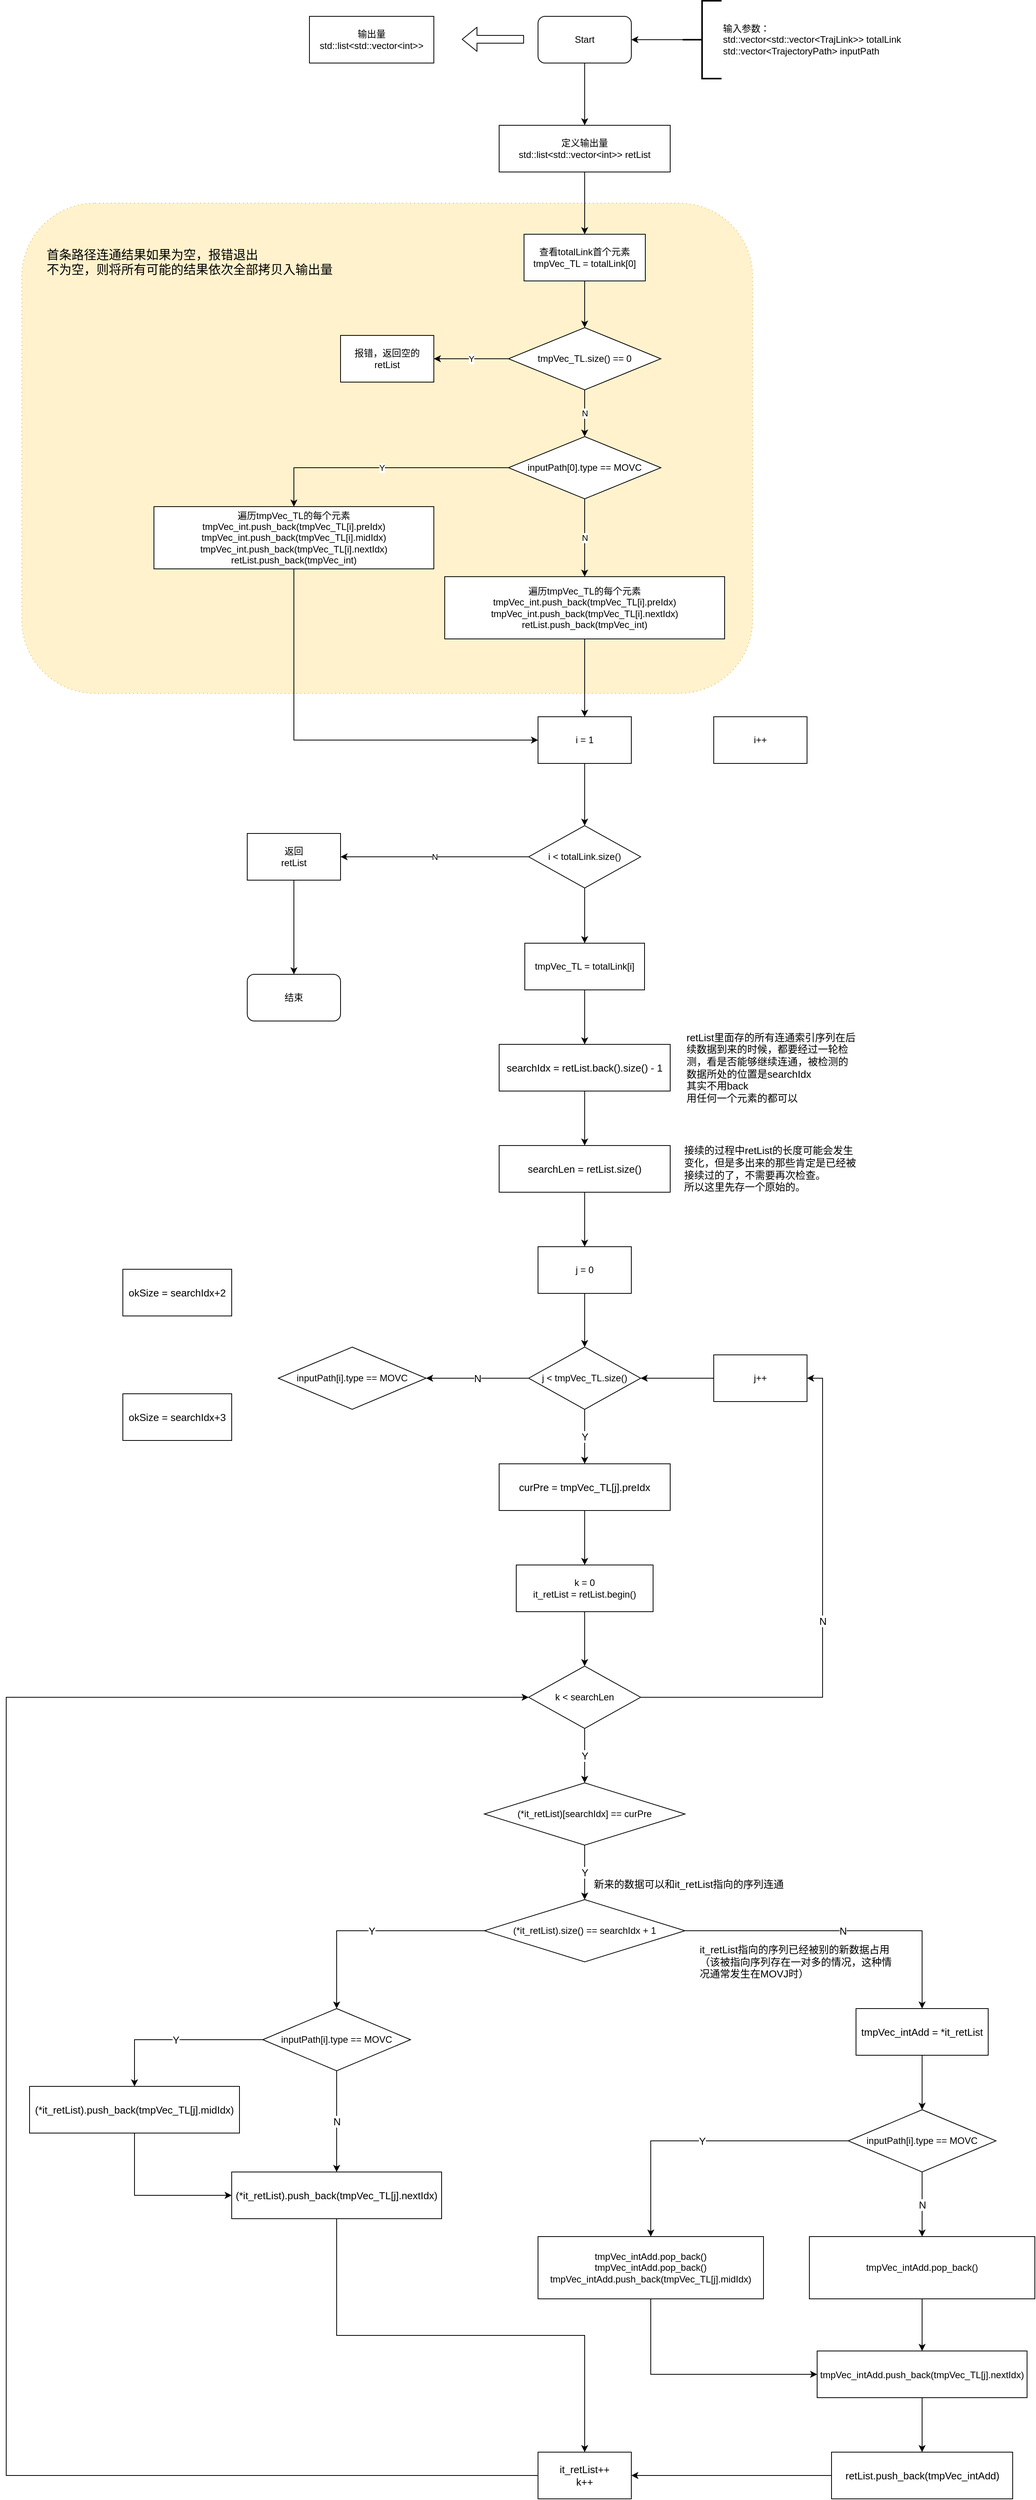 <mxfile version="14.5.4" type="github">
  <diagram id="--lvGRvB5rHvZxM7AZkz" name="Page-1">
    <mxGraphModel dx="2841" dy="924" grid="1" gridSize="10" guides="1" tooltips="1" connect="1" arrows="1" fold="1" page="1" pageScale="1" pageWidth="827" pageHeight="1169" math="0" shadow="0">
      <root>
        <mxCell id="0" />
        <mxCell id="1" parent="0" />
        <mxCell id="ACUmvZVGLuBH17mfcipd-38" value="&lt;font style=&quot;font-size: 16px&quot;&gt;首条路径连通结果如果为空，报错退出&lt;br&gt;不为空，则将所有可能的结果依次全部拷贝入输出量&lt;/font&gt;" style="shape=ext;rounded=1;html=1;whiteSpace=wrap;dashed=1;dashPattern=1 4;align=left;verticalAlign=top;horizontal=1;labelPosition=center;verticalLabelPosition=middle;fontSize=13;spacingLeft=30;spacingTop=50;fillColor=#fff2cc;strokeColor=#d6b656;" vertex="1" parent="1">
          <mxGeometry x="-310" y="270" width="940" height="630" as="geometry" />
        </mxCell>
        <mxCell id="ACUmvZVGLuBH17mfcipd-5" value="" style="edgeStyle=orthogonalEdgeStyle;rounded=0;orthogonalLoop=1;jettySize=auto;html=1;entryX=0.5;entryY=0;entryDx=0;entryDy=0;" edge="1" parent="1" source="ACUmvZVGLuBH17mfcipd-1" target="ACUmvZVGLuBH17mfcipd-14">
          <mxGeometry relative="1" as="geometry">
            <mxPoint x="414" y="170" as="targetPoint" />
          </mxGeometry>
        </mxCell>
        <mxCell id="ACUmvZVGLuBH17mfcipd-1" value="Start" style="rounded=1;whiteSpace=wrap;html=1;" vertex="1" parent="1">
          <mxGeometry x="354" y="30" width="120" height="60" as="geometry" />
        </mxCell>
        <mxCell id="ACUmvZVGLuBH17mfcipd-3" style="edgeStyle=orthogonalEdgeStyle;rounded=0;orthogonalLoop=1;jettySize=auto;html=1;exitX=0;exitY=0.5;exitDx=0;exitDy=0;exitPerimeter=0;entryX=1;entryY=0.5;entryDx=0;entryDy=0;" edge="1" parent="1" source="ACUmvZVGLuBH17mfcipd-2" target="ACUmvZVGLuBH17mfcipd-1">
          <mxGeometry relative="1" as="geometry" />
        </mxCell>
        <mxCell id="ACUmvZVGLuBH17mfcipd-2" value="输入参数：&lt;br&gt;std::vector&amp;lt;std::vector&amp;lt;TrajLink&amp;gt;&amp;gt; totalLink&lt;br&gt;std::vector&amp;lt;TrajectoryPath&amp;gt; inputPath" style="strokeWidth=2;html=1;shape=mxgraph.flowchart.annotation_2;align=left;labelPosition=right;pointerEvents=1;" vertex="1" parent="1">
          <mxGeometry x="540" y="10" width="50" height="100" as="geometry" />
        </mxCell>
        <mxCell id="ACUmvZVGLuBH17mfcipd-8" style="edgeStyle=orthogonalEdgeStyle;rounded=0;orthogonalLoop=1;jettySize=auto;html=1;exitX=0.5;exitY=1;exitDx=0;exitDy=0;entryX=0.5;entryY=0;entryDx=0;entryDy=0;" edge="1" parent="1" source="ACUmvZVGLuBH17mfcipd-6" target="ACUmvZVGLuBH17mfcipd-7">
          <mxGeometry relative="1" as="geometry" />
        </mxCell>
        <mxCell id="ACUmvZVGLuBH17mfcipd-6" value="查看totalLink首个元素&lt;br&gt;tmpVec_TL = totalLink[0]" style="rounded=0;whiteSpace=wrap;html=1;" vertex="1" parent="1">
          <mxGeometry x="336" y="310" width="156" height="60" as="geometry" />
        </mxCell>
        <mxCell id="ACUmvZVGLuBH17mfcipd-16" value="Y" style="edgeStyle=orthogonalEdgeStyle;rounded=0;orthogonalLoop=1;jettySize=auto;html=1;exitX=0;exitY=0.5;exitDx=0;exitDy=0;entryX=1;entryY=0.5;entryDx=0;entryDy=0;" edge="1" parent="1" source="ACUmvZVGLuBH17mfcipd-7" target="ACUmvZVGLuBH17mfcipd-9">
          <mxGeometry relative="1" as="geometry" />
        </mxCell>
        <mxCell id="ACUmvZVGLuBH17mfcipd-18" value="N" style="edgeStyle=orthogonalEdgeStyle;rounded=0;orthogonalLoop=1;jettySize=auto;html=1;entryX=0.5;entryY=0;entryDx=0;entryDy=0;" edge="1" parent="1" source="ACUmvZVGLuBH17mfcipd-7" target="ACUmvZVGLuBH17mfcipd-19">
          <mxGeometry relative="1" as="geometry">
            <mxPoint x="414" y="570" as="targetPoint" />
          </mxGeometry>
        </mxCell>
        <mxCell id="ACUmvZVGLuBH17mfcipd-7" value="tmpVec_TL.size() == 0" style="rhombus;whiteSpace=wrap;html=1;" vertex="1" parent="1">
          <mxGeometry x="316" y="430" width="196" height="80" as="geometry" />
        </mxCell>
        <mxCell id="ACUmvZVGLuBH17mfcipd-9" value="报错，返回空的 retList" style="rounded=0;whiteSpace=wrap;html=1;" vertex="1" parent="1">
          <mxGeometry x="100" y="440" width="120" height="60" as="geometry" />
        </mxCell>
        <mxCell id="ACUmvZVGLuBH17mfcipd-12" value="" style="shape=flexArrow;endArrow=classic;html=1;" edge="1" parent="1">
          <mxGeometry width="50" height="50" relative="1" as="geometry">
            <mxPoint x="336" y="59.5" as="sourcePoint" />
            <mxPoint x="256" y="59.5" as="targetPoint" />
          </mxGeometry>
        </mxCell>
        <mxCell id="ACUmvZVGLuBH17mfcipd-13" value="输出量&lt;br&gt;std::list&amp;lt;std::vector&amp;lt;int&amp;gt;&amp;gt;" style="rounded=0;whiteSpace=wrap;html=1;" vertex="1" parent="1">
          <mxGeometry x="60" y="30" width="160" height="60" as="geometry" />
        </mxCell>
        <mxCell id="ACUmvZVGLuBH17mfcipd-15" style="edgeStyle=orthogonalEdgeStyle;rounded=0;orthogonalLoop=1;jettySize=auto;html=1;exitX=0.5;exitY=1;exitDx=0;exitDy=0;entryX=0.5;entryY=0;entryDx=0;entryDy=0;" edge="1" parent="1" source="ACUmvZVGLuBH17mfcipd-14" target="ACUmvZVGLuBH17mfcipd-6">
          <mxGeometry relative="1" as="geometry" />
        </mxCell>
        <mxCell id="ACUmvZVGLuBH17mfcipd-14" value="定义输出量&lt;br&gt;std::list&amp;lt;std::vector&amp;lt;int&amp;gt;&amp;gt; retList" style="rounded=0;whiteSpace=wrap;html=1;" vertex="1" parent="1">
          <mxGeometry x="304" y="170" width="220" height="60" as="geometry" />
        </mxCell>
        <mxCell id="ACUmvZVGLuBH17mfcipd-21" value="Y" style="edgeStyle=orthogonalEdgeStyle;rounded=0;orthogonalLoop=1;jettySize=auto;html=1;exitX=0;exitY=0.5;exitDx=0;exitDy=0;entryX=0.5;entryY=0;entryDx=0;entryDy=0;" edge="1" parent="1" source="ACUmvZVGLuBH17mfcipd-19" target="ACUmvZVGLuBH17mfcipd-20">
          <mxGeometry relative="1" as="geometry" />
        </mxCell>
        <mxCell id="ACUmvZVGLuBH17mfcipd-23" value="N" style="edgeStyle=orthogonalEdgeStyle;rounded=0;orthogonalLoop=1;jettySize=auto;html=1;exitX=0.5;exitY=1;exitDx=0;exitDy=0;entryX=0.5;entryY=0;entryDx=0;entryDy=0;" edge="1" parent="1" source="ACUmvZVGLuBH17mfcipd-19" target="ACUmvZVGLuBH17mfcipd-22">
          <mxGeometry relative="1" as="geometry" />
        </mxCell>
        <mxCell id="ACUmvZVGLuBH17mfcipd-19" value="inputPath[0].type == MOVC" style="rhombus;whiteSpace=wrap;html=1;" vertex="1" parent="1">
          <mxGeometry x="316" y="570" width="196" height="80" as="geometry" />
        </mxCell>
        <mxCell id="ACUmvZVGLuBH17mfcipd-26" style="edgeStyle=orthogonalEdgeStyle;rounded=0;orthogonalLoop=1;jettySize=auto;html=1;exitX=0.5;exitY=1;exitDx=0;exitDy=0;entryX=0;entryY=0.5;entryDx=0;entryDy=0;" edge="1" parent="1" source="ACUmvZVGLuBH17mfcipd-20" target="ACUmvZVGLuBH17mfcipd-24">
          <mxGeometry relative="1" as="geometry" />
        </mxCell>
        <mxCell id="ACUmvZVGLuBH17mfcipd-20" value="遍历tmpVec_TL的每个元素&lt;br&gt;tmpVec_int.push_back(tmpVec_TL[i].preIdx)&lt;br&gt;tmpVec_int.push_back(tmpVec_TL[i].midIdx)&lt;br&gt;tmpVec_int.push_back(tmpVec_TL[i].nextIdx)&lt;br&gt;retList.push_back(tmpVec_int)" style="rounded=0;whiteSpace=wrap;html=1;" vertex="1" parent="1">
          <mxGeometry x="-140" y="660" width="360" height="80" as="geometry" />
        </mxCell>
        <mxCell id="ACUmvZVGLuBH17mfcipd-25" style="edgeStyle=orthogonalEdgeStyle;rounded=0;orthogonalLoop=1;jettySize=auto;html=1;exitX=0.5;exitY=1;exitDx=0;exitDy=0;entryX=0.5;entryY=0;entryDx=0;entryDy=0;" edge="1" parent="1" source="ACUmvZVGLuBH17mfcipd-22" target="ACUmvZVGLuBH17mfcipd-24">
          <mxGeometry relative="1" as="geometry" />
        </mxCell>
        <mxCell id="ACUmvZVGLuBH17mfcipd-22" value="遍历tmpVec_TL的每个元素&lt;br&gt;tmpVec_int.push_back(tmpVec_TL[i].preIdx)&lt;br&gt;tmpVec_int.push_back(tmpVec_TL[i].nextIdx)&lt;br&gt;retList.push_back(tmpVec_int)" style="rounded=0;whiteSpace=wrap;html=1;" vertex="1" parent="1">
          <mxGeometry x="234" y="750" width="360" height="80" as="geometry" />
        </mxCell>
        <mxCell id="ACUmvZVGLuBH17mfcipd-47" style="edgeStyle=orthogonalEdgeStyle;rounded=0;orthogonalLoop=1;jettySize=auto;html=1;exitX=0.5;exitY=1;exitDx=0;exitDy=0;entryX=0.5;entryY=0;entryDx=0;entryDy=0;fontSize=13;" edge="1" parent="1" source="ACUmvZVGLuBH17mfcipd-24" target="ACUmvZVGLuBH17mfcipd-29">
          <mxGeometry relative="1" as="geometry" />
        </mxCell>
        <mxCell id="ACUmvZVGLuBH17mfcipd-24" value="i = 1" style="rounded=0;whiteSpace=wrap;html=1;" vertex="1" parent="1">
          <mxGeometry x="354" y="930" width="120" height="60" as="geometry" />
        </mxCell>
        <mxCell id="ACUmvZVGLuBH17mfcipd-27" value="i++" style="rounded=0;whiteSpace=wrap;html=1;" vertex="1" parent="1">
          <mxGeometry x="580" y="930" width="120" height="60" as="geometry" />
        </mxCell>
        <mxCell id="ACUmvZVGLuBH17mfcipd-33" value="N" style="edgeStyle=orthogonalEdgeStyle;rounded=0;orthogonalLoop=1;jettySize=auto;html=1;exitX=0;exitY=0.5;exitDx=0;exitDy=0;entryX=1;entryY=0.5;entryDx=0;entryDy=0;" edge="1" parent="1" source="ACUmvZVGLuBH17mfcipd-29" target="ACUmvZVGLuBH17mfcipd-32">
          <mxGeometry relative="1" as="geometry" />
        </mxCell>
        <mxCell id="ACUmvZVGLuBH17mfcipd-36" style="edgeStyle=orthogonalEdgeStyle;rounded=0;orthogonalLoop=1;jettySize=auto;html=1;exitX=0.5;exitY=1;exitDx=0;exitDy=0;entryX=0.5;entryY=0;entryDx=0;entryDy=0;" edge="1" parent="1" source="ACUmvZVGLuBH17mfcipd-29" target="ACUmvZVGLuBH17mfcipd-35">
          <mxGeometry relative="1" as="geometry" />
        </mxCell>
        <mxCell id="ACUmvZVGLuBH17mfcipd-29" value="i &amp;lt; totalLink.size()" style="rhombus;whiteSpace=wrap;html=1;" vertex="1" parent="1">
          <mxGeometry x="342" y="1070" width="144" height="80" as="geometry" />
        </mxCell>
        <mxCell id="ACUmvZVGLuBH17mfcipd-31" value="结束" style="rounded=1;whiteSpace=wrap;html=1;" vertex="1" parent="1">
          <mxGeometry x="-20" y="1261" width="120" height="60" as="geometry" />
        </mxCell>
        <mxCell id="ACUmvZVGLuBH17mfcipd-34" style="edgeStyle=orthogonalEdgeStyle;rounded=0;orthogonalLoop=1;jettySize=auto;html=1;exitX=0.5;exitY=1;exitDx=0;exitDy=0;entryX=0.5;entryY=0;entryDx=0;entryDy=0;" edge="1" parent="1" source="ACUmvZVGLuBH17mfcipd-32" target="ACUmvZVGLuBH17mfcipd-31">
          <mxGeometry relative="1" as="geometry" />
        </mxCell>
        <mxCell id="ACUmvZVGLuBH17mfcipd-32" value="返回&lt;br&gt;retList" style="rounded=0;whiteSpace=wrap;html=1;" vertex="1" parent="1">
          <mxGeometry x="-20" y="1080" width="120" height="60" as="geometry" />
        </mxCell>
        <mxCell id="ACUmvZVGLuBH17mfcipd-43" style="edgeStyle=orthogonalEdgeStyle;rounded=0;orthogonalLoop=1;jettySize=auto;html=1;exitX=0.5;exitY=1;exitDx=0;exitDy=0;entryX=0.5;entryY=0;entryDx=0;entryDy=0;fontSize=13;" edge="1" parent="1" source="ACUmvZVGLuBH17mfcipd-35" target="ACUmvZVGLuBH17mfcipd-39">
          <mxGeometry relative="1" as="geometry" />
        </mxCell>
        <mxCell id="ACUmvZVGLuBH17mfcipd-35" value="tmpVec_TL = totalLink[i]" style="rounded=0;whiteSpace=wrap;html=1;" vertex="1" parent="1">
          <mxGeometry x="337" y="1221" width="154" height="60" as="geometry" />
        </mxCell>
        <mxCell id="ACUmvZVGLuBH17mfcipd-44" style="edgeStyle=orthogonalEdgeStyle;rounded=0;orthogonalLoop=1;jettySize=auto;html=1;exitX=0.5;exitY=1;exitDx=0;exitDy=0;entryX=0.5;entryY=0;entryDx=0;entryDy=0;fontSize=13;" edge="1" parent="1" source="ACUmvZVGLuBH17mfcipd-39" target="ACUmvZVGLuBH17mfcipd-40">
          <mxGeometry relative="1" as="geometry" />
        </mxCell>
        <mxCell id="ACUmvZVGLuBH17mfcipd-39" value="searchIdx = retList.back().size() - 1" style="rounded=0;whiteSpace=wrap;html=1;fontSize=13;align=center;" vertex="1" parent="1">
          <mxGeometry x="304" y="1351" width="220" height="60" as="geometry" />
        </mxCell>
        <mxCell id="ACUmvZVGLuBH17mfcipd-45" style="edgeStyle=orthogonalEdgeStyle;rounded=0;orthogonalLoop=1;jettySize=auto;html=1;exitX=0.5;exitY=1;exitDx=0;exitDy=0;entryX=0.5;entryY=0;entryDx=0;entryDy=0;fontSize=13;" edge="1" parent="1" source="ACUmvZVGLuBH17mfcipd-40" target="ACUmvZVGLuBH17mfcipd-42">
          <mxGeometry relative="1" as="geometry" />
        </mxCell>
        <mxCell id="ACUmvZVGLuBH17mfcipd-40" value="searchLen = retList.size()" style="rounded=0;whiteSpace=wrap;html=1;fontSize=13;align=center;" vertex="1" parent="1">
          <mxGeometry x="304" y="1481" width="220" height="60" as="geometry" />
        </mxCell>
        <mxCell id="ACUmvZVGLuBH17mfcipd-41" value="retList里面存的所有连通索引序列在后续数据到来的时候，都要经过一轮检测，看是否能够继续连通，被检测的数据所处的位置是searchIdx&lt;br&gt;其实不用back&lt;br&gt;用任何一个元素的都可以" style="text;html=1;strokeColor=none;fillColor=none;align=left;verticalAlign=middle;whiteSpace=wrap;rounded=0;fontSize=13;" vertex="1" parent="1">
          <mxGeometry x="543" y="1330.5" width="220" height="101" as="geometry" />
        </mxCell>
        <mxCell id="ACUmvZVGLuBH17mfcipd-49" style="edgeStyle=orthogonalEdgeStyle;rounded=0;orthogonalLoop=1;jettySize=auto;html=1;exitX=0.5;exitY=1;exitDx=0;exitDy=0;entryX=0.5;entryY=0;entryDx=0;entryDy=0;fontSize=13;" edge="1" parent="1" source="ACUmvZVGLuBH17mfcipd-42" target="ACUmvZVGLuBH17mfcipd-48">
          <mxGeometry relative="1" as="geometry" />
        </mxCell>
        <mxCell id="ACUmvZVGLuBH17mfcipd-42" value="j = 0" style="rounded=0;whiteSpace=wrap;html=1;" vertex="1" parent="1">
          <mxGeometry x="354" y="1611" width="120" height="60" as="geometry" />
        </mxCell>
        <mxCell id="ACUmvZVGLuBH17mfcipd-56" style="edgeStyle=orthogonalEdgeStyle;rounded=0;orthogonalLoop=1;jettySize=auto;html=1;exitX=0;exitY=0.5;exitDx=0;exitDy=0;entryX=1;entryY=0.5;entryDx=0;entryDy=0;fontSize=13;" edge="1" parent="1" source="ACUmvZVGLuBH17mfcipd-46" target="ACUmvZVGLuBH17mfcipd-48">
          <mxGeometry relative="1" as="geometry" />
        </mxCell>
        <mxCell id="ACUmvZVGLuBH17mfcipd-46" value="j++" style="rounded=0;whiteSpace=wrap;html=1;" vertex="1" parent="1">
          <mxGeometry x="580" y="1750" width="120" height="60" as="geometry" />
        </mxCell>
        <mxCell id="ACUmvZVGLuBH17mfcipd-51" value="Y" style="edgeStyle=orthogonalEdgeStyle;rounded=0;orthogonalLoop=1;jettySize=auto;html=1;exitX=0.5;exitY=1;exitDx=0;exitDy=0;entryX=0.5;entryY=0;entryDx=0;entryDy=0;fontSize=13;" edge="1" parent="1" source="ACUmvZVGLuBH17mfcipd-48" target="ACUmvZVGLuBH17mfcipd-50">
          <mxGeometry relative="1" as="geometry" />
        </mxCell>
        <mxCell id="ACUmvZVGLuBH17mfcipd-92" value="N" style="edgeStyle=orthogonalEdgeStyle;rounded=0;orthogonalLoop=1;jettySize=auto;html=1;exitX=0;exitY=0.5;exitDx=0;exitDy=0;entryX=1;entryY=0.5;entryDx=0;entryDy=0;fontSize=13;" edge="1" parent="1" source="ACUmvZVGLuBH17mfcipd-48" target="ACUmvZVGLuBH17mfcipd-91">
          <mxGeometry relative="1" as="geometry" />
        </mxCell>
        <mxCell id="ACUmvZVGLuBH17mfcipd-48" value="j &amp;lt; tmpVec_TL.size()" style="rhombus;whiteSpace=wrap;html=1;" vertex="1" parent="1">
          <mxGeometry x="342" y="1740" width="144" height="80" as="geometry" />
        </mxCell>
        <mxCell id="ACUmvZVGLuBH17mfcipd-53" style="edgeStyle=orthogonalEdgeStyle;rounded=0;orthogonalLoop=1;jettySize=auto;html=1;exitX=0.5;exitY=1;exitDx=0;exitDy=0;entryX=0.5;entryY=0;entryDx=0;entryDy=0;fontSize=13;" edge="1" parent="1" source="ACUmvZVGLuBH17mfcipd-50" target="ACUmvZVGLuBH17mfcipd-52">
          <mxGeometry relative="1" as="geometry" />
        </mxCell>
        <mxCell id="ACUmvZVGLuBH17mfcipd-50" value="curPre = tmpVec_TL[j].preIdx" style="rounded=0;whiteSpace=wrap;html=1;fontSize=13;align=center;" vertex="1" parent="1">
          <mxGeometry x="304" y="1890" width="220" height="60" as="geometry" />
        </mxCell>
        <mxCell id="ACUmvZVGLuBH17mfcipd-57" style="edgeStyle=orthogonalEdgeStyle;rounded=0;orthogonalLoop=1;jettySize=auto;html=1;exitX=0.5;exitY=1;exitDx=0;exitDy=0;entryX=0.5;entryY=0;entryDx=0;entryDy=0;fontSize=13;" edge="1" parent="1" source="ACUmvZVGLuBH17mfcipd-52" target="ACUmvZVGLuBH17mfcipd-54">
          <mxGeometry relative="1" as="geometry" />
        </mxCell>
        <mxCell id="ACUmvZVGLuBH17mfcipd-52" value="k = 0&lt;br&gt;it_retList = retList.begin()" style="rounded=0;whiteSpace=wrap;html=1;" vertex="1" parent="1">
          <mxGeometry x="326" y="2020" width="176" height="60" as="geometry" />
        </mxCell>
        <mxCell id="ACUmvZVGLuBH17mfcipd-55" value="N" style="edgeStyle=orthogonalEdgeStyle;rounded=0;orthogonalLoop=1;jettySize=auto;html=1;exitX=1;exitY=0.5;exitDx=0;exitDy=0;entryX=1;entryY=0.5;entryDx=0;entryDy=0;fontSize=13;" edge="1" parent="1" source="ACUmvZVGLuBH17mfcipd-54" target="ACUmvZVGLuBH17mfcipd-46">
          <mxGeometry relative="1" as="geometry" />
        </mxCell>
        <mxCell id="ACUmvZVGLuBH17mfcipd-60" value="Y" style="edgeStyle=orthogonalEdgeStyle;rounded=0;orthogonalLoop=1;jettySize=auto;html=1;exitX=0.5;exitY=1;exitDx=0;exitDy=0;entryX=0.5;entryY=0;entryDx=0;entryDy=0;fontSize=13;" edge="1" parent="1" source="ACUmvZVGLuBH17mfcipd-54" target="ACUmvZVGLuBH17mfcipd-59">
          <mxGeometry relative="1" as="geometry" />
        </mxCell>
        <mxCell id="ACUmvZVGLuBH17mfcipd-54" value="k &amp;lt; searchLen" style="rhombus;whiteSpace=wrap;html=1;" vertex="1" parent="1">
          <mxGeometry x="342" y="2150" width="144" height="80" as="geometry" />
        </mxCell>
        <mxCell id="ACUmvZVGLuBH17mfcipd-58" value="接续的过程中retList的长度可能会发生变化，但是多出来的那些肯定是已经被接续过的了，不需要再次检查。&lt;br&gt;所以这里先存一个原始的。" style="text;html=1;strokeColor=none;fillColor=none;align=left;verticalAlign=middle;whiteSpace=wrap;rounded=0;fontSize=13;" vertex="1" parent="1">
          <mxGeometry x="540" y="1491" width="230" height="40" as="geometry" />
        </mxCell>
        <mxCell id="ACUmvZVGLuBH17mfcipd-62" value="Y" style="edgeStyle=orthogonalEdgeStyle;rounded=0;orthogonalLoop=1;jettySize=auto;html=1;exitX=0.5;exitY=1;exitDx=0;exitDy=0;entryX=0.5;entryY=0;entryDx=0;entryDy=0;fontSize=13;" edge="1" parent="1" source="ACUmvZVGLuBH17mfcipd-59" target="ACUmvZVGLuBH17mfcipd-61">
          <mxGeometry relative="1" as="geometry" />
        </mxCell>
        <mxCell id="ACUmvZVGLuBH17mfcipd-59" value="(*it_retList)[searchIdx] == curPre" style="rhombus;whiteSpace=wrap;html=1;" vertex="1" parent="1">
          <mxGeometry x="285" y="2300" width="258" height="80" as="geometry" />
        </mxCell>
        <mxCell id="ACUmvZVGLuBH17mfcipd-64" value="Y" style="edgeStyle=orthogonalEdgeStyle;rounded=0;orthogonalLoop=1;jettySize=auto;html=1;exitX=0;exitY=0.5;exitDx=0;exitDy=0;entryX=0.5;entryY=0;entryDx=0;entryDy=0;fontSize=13;" edge="1" parent="1" source="ACUmvZVGLuBH17mfcipd-61" target="ACUmvZVGLuBH17mfcipd-63">
          <mxGeometry relative="1" as="geometry" />
        </mxCell>
        <mxCell id="ACUmvZVGLuBH17mfcipd-68" value="N" style="edgeStyle=orthogonalEdgeStyle;rounded=0;orthogonalLoop=1;jettySize=auto;html=1;exitX=1;exitY=0.5;exitDx=0;exitDy=0;entryX=0.5;entryY=0;entryDx=0;entryDy=0;fontSize=13;" edge="1" parent="1" source="ACUmvZVGLuBH17mfcipd-61" target="ACUmvZVGLuBH17mfcipd-67">
          <mxGeometry relative="1" as="geometry" />
        </mxCell>
        <mxCell id="ACUmvZVGLuBH17mfcipd-61" value="(*it_retList).size() == searchIdx + 1" style="rhombus;whiteSpace=wrap;html=1;" vertex="1" parent="1">
          <mxGeometry x="285" y="2450" width="258" height="80" as="geometry" />
        </mxCell>
        <mxCell id="ACUmvZVGLuBH17mfcipd-73" value="Y" style="edgeStyle=orthogonalEdgeStyle;rounded=0;orthogonalLoop=1;jettySize=auto;html=1;exitX=0;exitY=0.5;exitDx=0;exitDy=0;entryX=0.5;entryY=0;entryDx=0;entryDy=0;fontSize=13;" edge="1" parent="1" source="ACUmvZVGLuBH17mfcipd-63" target="ACUmvZVGLuBH17mfcipd-71">
          <mxGeometry relative="1" as="geometry" />
        </mxCell>
        <mxCell id="ACUmvZVGLuBH17mfcipd-74" value="N" style="edgeStyle=orthogonalEdgeStyle;rounded=0;orthogonalLoop=1;jettySize=auto;html=1;exitX=0.5;exitY=1;exitDx=0;exitDy=0;entryX=0.5;entryY=0;entryDx=0;entryDy=0;fontSize=13;" edge="1" parent="1" source="ACUmvZVGLuBH17mfcipd-63" target="ACUmvZVGLuBH17mfcipd-72">
          <mxGeometry relative="1" as="geometry" />
        </mxCell>
        <mxCell id="ACUmvZVGLuBH17mfcipd-63" value="inputPath[i].type == MOVC" style="rhombus;whiteSpace=wrap;html=1;" vertex="1" parent="1">
          <mxGeometry y="2590" width="190" height="80" as="geometry" />
        </mxCell>
        <mxCell id="ACUmvZVGLuBH17mfcipd-65" value="新来的数据可以和it_retList指向的序列连通" style="text;html=1;strokeColor=none;fillColor=none;align=center;verticalAlign=middle;whiteSpace=wrap;rounded=0;fontSize=13;" vertex="1" parent="1">
          <mxGeometry x="420" y="2420" width="256" height="20" as="geometry" />
        </mxCell>
        <mxCell id="ACUmvZVGLuBH17mfcipd-66" value="it_retList指向的序列已经被别的新数据占用（该被指向序列存在一对多的情况，这种情况通常发生在MOVJ时）" style="text;html=1;strokeColor=none;fillColor=none;align=left;verticalAlign=middle;whiteSpace=wrap;rounded=0;fontSize=13;" vertex="1" parent="1">
          <mxGeometry x="560" y="2500" width="256" height="60" as="geometry" />
        </mxCell>
        <mxCell id="ACUmvZVGLuBH17mfcipd-70" style="edgeStyle=orthogonalEdgeStyle;rounded=0;orthogonalLoop=1;jettySize=auto;html=1;exitX=0.5;exitY=1;exitDx=0;exitDy=0;entryX=0.5;entryY=0;entryDx=0;entryDy=0;fontSize=13;" edge="1" parent="1" source="ACUmvZVGLuBH17mfcipd-67" target="ACUmvZVGLuBH17mfcipd-69">
          <mxGeometry relative="1" as="geometry" />
        </mxCell>
        <mxCell id="ACUmvZVGLuBH17mfcipd-67" value="tmpVec_intAdd = *it_retList" style="rounded=0;whiteSpace=wrap;html=1;fontSize=13;align=center;" vertex="1" parent="1">
          <mxGeometry x="763" y="2590" width="170" height="60" as="geometry" />
        </mxCell>
        <mxCell id="ACUmvZVGLuBH17mfcipd-78" value="N" style="edgeStyle=orthogonalEdgeStyle;rounded=0;orthogonalLoop=1;jettySize=auto;html=1;exitX=0.5;exitY=1;exitDx=0;exitDy=0;entryX=0.5;entryY=0;entryDx=0;entryDy=0;fontSize=13;" edge="1" parent="1" source="ACUmvZVGLuBH17mfcipd-69" target="ACUmvZVGLuBH17mfcipd-77">
          <mxGeometry relative="1" as="geometry" />
        </mxCell>
        <mxCell id="ACUmvZVGLuBH17mfcipd-79" value="Y" style="edgeStyle=orthogonalEdgeStyle;rounded=0;orthogonalLoop=1;jettySize=auto;html=1;exitX=0;exitY=0.5;exitDx=0;exitDy=0;entryX=0.5;entryY=0;entryDx=0;entryDy=0;fontSize=13;" edge="1" parent="1" source="ACUmvZVGLuBH17mfcipd-69" target="ACUmvZVGLuBH17mfcipd-76">
          <mxGeometry relative="1" as="geometry" />
        </mxCell>
        <mxCell id="ACUmvZVGLuBH17mfcipd-69" value="inputPath[i].type == MOVC" style="rhombus;whiteSpace=wrap;html=1;" vertex="1" parent="1">
          <mxGeometry x="753" y="2720" width="190" height="80" as="geometry" />
        </mxCell>
        <mxCell id="ACUmvZVGLuBH17mfcipd-75" style="edgeStyle=orthogonalEdgeStyle;rounded=0;orthogonalLoop=1;jettySize=auto;html=1;exitX=0.5;exitY=1;exitDx=0;exitDy=0;entryX=0;entryY=0.5;entryDx=0;entryDy=0;fontSize=13;" edge="1" parent="1" source="ACUmvZVGLuBH17mfcipd-71" target="ACUmvZVGLuBH17mfcipd-72">
          <mxGeometry relative="1" as="geometry" />
        </mxCell>
        <mxCell id="ACUmvZVGLuBH17mfcipd-71" value="(*it_retList).push_back(tmpVec_TL[j].midIdx)" style="rounded=0;whiteSpace=wrap;html=1;fontSize=13;align=center;" vertex="1" parent="1">
          <mxGeometry x="-300" y="2690" width="270" height="60" as="geometry" />
        </mxCell>
        <mxCell id="ACUmvZVGLuBH17mfcipd-88" style="edgeStyle=orthogonalEdgeStyle;rounded=0;orthogonalLoop=1;jettySize=auto;html=1;exitX=0.5;exitY=1;exitDx=0;exitDy=0;entryX=0.5;entryY=0;entryDx=0;entryDy=0;fontSize=13;" edge="1" parent="1" source="ACUmvZVGLuBH17mfcipd-72" target="ACUmvZVGLuBH17mfcipd-86">
          <mxGeometry relative="1" as="geometry" />
        </mxCell>
        <mxCell id="ACUmvZVGLuBH17mfcipd-72" value="(*it_retList).push_back(tmpVec_TL[j].nextIdx)" style="rounded=0;whiteSpace=wrap;html=1;fontSize=13;align=center;" vertex="1" parent="1">
          <mxGeometry x="-40" y="2800" width="270" height="60" as="geometry" />
        </mxCell>
        <mxCell id="ACUmvZVGLuBH17mfcipd-82" style="edgeStyle=orthogonalEdgeStyle;rounded=0;orthogonalLoop=1;jettySize=auto;html=1;exitX=0.5;exitY=1;exitDx=0;exitDy=0;entryX=0;entryY=0.5;entryDx=0;entryDy=0;fontSize=13;" edge="1" parent="1" source="ACUmvZVGLuBH17mfcipd-76" target="ACUmvZVGLuBH17mfcipd-80">
          <mxGeometry relative="1" as="geometry" />
        </mxCell>
        <mxCell id="ACUmvZVGLuBH17mfcipd-76" value="tmpVec_intAdd.pop_back()&lt;br&gt;tmpVec_intAdd.pop_back()&lt;br&gt;tmpVec_intAdd.push_back(tmpVec_TL[j].midIdx)" style="rounded=0;whiteSpace=wrap;html=1;" vertex="1" parent="1">
          <mxGeometry x="354" y="2883" width="290" height="80" as="geometry" />
        </mxCell>
        <mxCell id="ACUmvZVGLuBH17mfcipd-81" style="edgeStyle=orthogonalEdgeStyle;rounded=0;orthogonalLoop=1;jettySize=auto;html=1;exitX=0.5;exitY=1;exitDx=0;exitDy=0;entryX=0.5;entryY=0;entryDx=0;entryDy=0;fontSize=13;" edge="1" parent="1" source="ACUmvZVGLuBH17mfcipd-77" target="ACUmvZVGLuBH17mfcipd-80">
          <mxGeometry relative="1" as="geometry" />
        </mxCell>
        <mxCell id="ACUmvZVGLuBH17mfcipd-77" value="tmpVec_intAdd.pop_back()&lt;br&gt;" style="rounded=0;whiteSpace=wrap;html=1;" vertex="1" parent="1">
          <mxGeometry x="703" y="2883" width="290" height="80" as="geometry" />
        </mxCell>
        <mxCell id="ACUmvZVGLuBH17mfcipd-84" style="edgeStyle=orthogonalEdgeStyle;rounded=0;orthogonalLoop=1;jettySize=auto;html=1;exitX=0.5;exitY=1;exitDx=0;exitDy=0;entryX=0.5;entryY=0;entryDx=0;entryDy=0;fontSize=13;" edge="1" parent="1" source="ACUmvZVGLuBH17mfcipd-80" target="ACUmvZVGLuBH17mfcipd-83">
          <mxGeometry relative="1" as="geometry" />
        </mxCell>
        <mxCell id="ACUmvZVGLuBH17mfcipd-80" value="&lt;span style=&quot;font-size: 12px&quot;&gt;tmpVec_intAdd.push_back(tmpVec_TL[j].nextIdx)&lt;/span&gt;" style="rounded=0;whiteSpace=wrap;html=1;fontSize=13;align=center;" vertex="1" parent="1">
          <mxGeometry x="713" y="3030" width="270" height="60" as="geometry" />
        </mxCell>
        <mxCell id="ACUmvZVGLuBH17mfcipd-87" style="edgeStyle=orthogonalEdgeStyle;rounded=0;orthogonalLoop=1;jettySize=auto;html=1;exitX=0;exitY=0.5;exitDx=0;exitDy=0;entryX=1;entryY=0.5;entryDx=0;entryDy=0;fontSize=13;" edge="1" parent="1" source="ACUmvZVGLuBH17mfcipd-83" target="ACUmvZVGLuBH17mfcipd-86">
          <mxGeometry relative="1" as="geometry" />
        </mxCell>
        <mxCell id="ACUmvZVGLuBH17mfcipd-83" value="retList.push_back(tmpVec_intAdd)" style="rounded=0;whiteSpace=wrap;html=1;fontSize=13;align=center;" vertex="1" parent="1">
          <mxGeometry x="731.5" y="3160" width="233" height="60" as="geometry" />
        </mxCell>
        <mxCell id="ACUmvZVGLuBH17mfcipd-89" style="edgeStyle=orthogonalEdgeStyle;rounded=0;orthogonalLoop=1;jettySize=auto;html=1;exitX=0;exitY=0.5;exitDx=0;exitDy=0;entryX=0;entryY=0.5;entryDx=0;entryDy=0;fontSize=13;" edge="1" parent="1" source="ACUmvZVGLuBH17mfcipd-86" target="ACUmvZVGLuBH17mfcipd-54">
          <mxGeometry relative="1" as="geometry">
            <Array as="points">
              <mxPoint x="-330" y="3190" />
              <mxPoint x="-330" y="2190" />
            </Array>
          </mxGeometry>
        </mxCell>
        <mxCell id="ACUmvZVGLuBH17mfcipd-86" value="it_retList++&lt;br&gt;k++" style="rounded=0;whiteSpace=wrap;html=1;fontSize=13;align=center;" vertex="1" parent="1">
          <mxGeometry x="354" y="3160" width="120" height="60" as="geometry" />
        </mxCell>
        <mxCell id="ACUmvZVGLuBH17mfcipd-90" value="okSize = searchIdx+2" style="rounded=0;whiteSpace=wrap;html=1;fontSize=13;align=center;" vertex="1" parent="1">
          <mxGeometry x="-180" y="1640" width="140" height="60" as="geometry" />
        </mxCell>
        <mxCell id="ACUmvZVGLuBH17mfcipd-91" value="inputPath[i].type == MOVC" style="rhombus;whiteSpace=wrap;html=1;" vertex="1" parent="1">
          <mxGeometry x="20" y="1740" width="190" height="80" as="geometry" />
        </mxCell>
        <mxCell id="ACUmvZVGLuBH17mfcipd-93" value="okSize = searchIdx+3" style="rounded=0;whiteSpace=wrap;html=1;fontSize=13;align=center;" vertex="1" parent="1">
          <mxGeometry x="-180" y="1800" width="140" height="60" as="geometry" />
        </mxCell>
      </root>
    </mxGraphModel>
  </diagram>
</mxfile>
